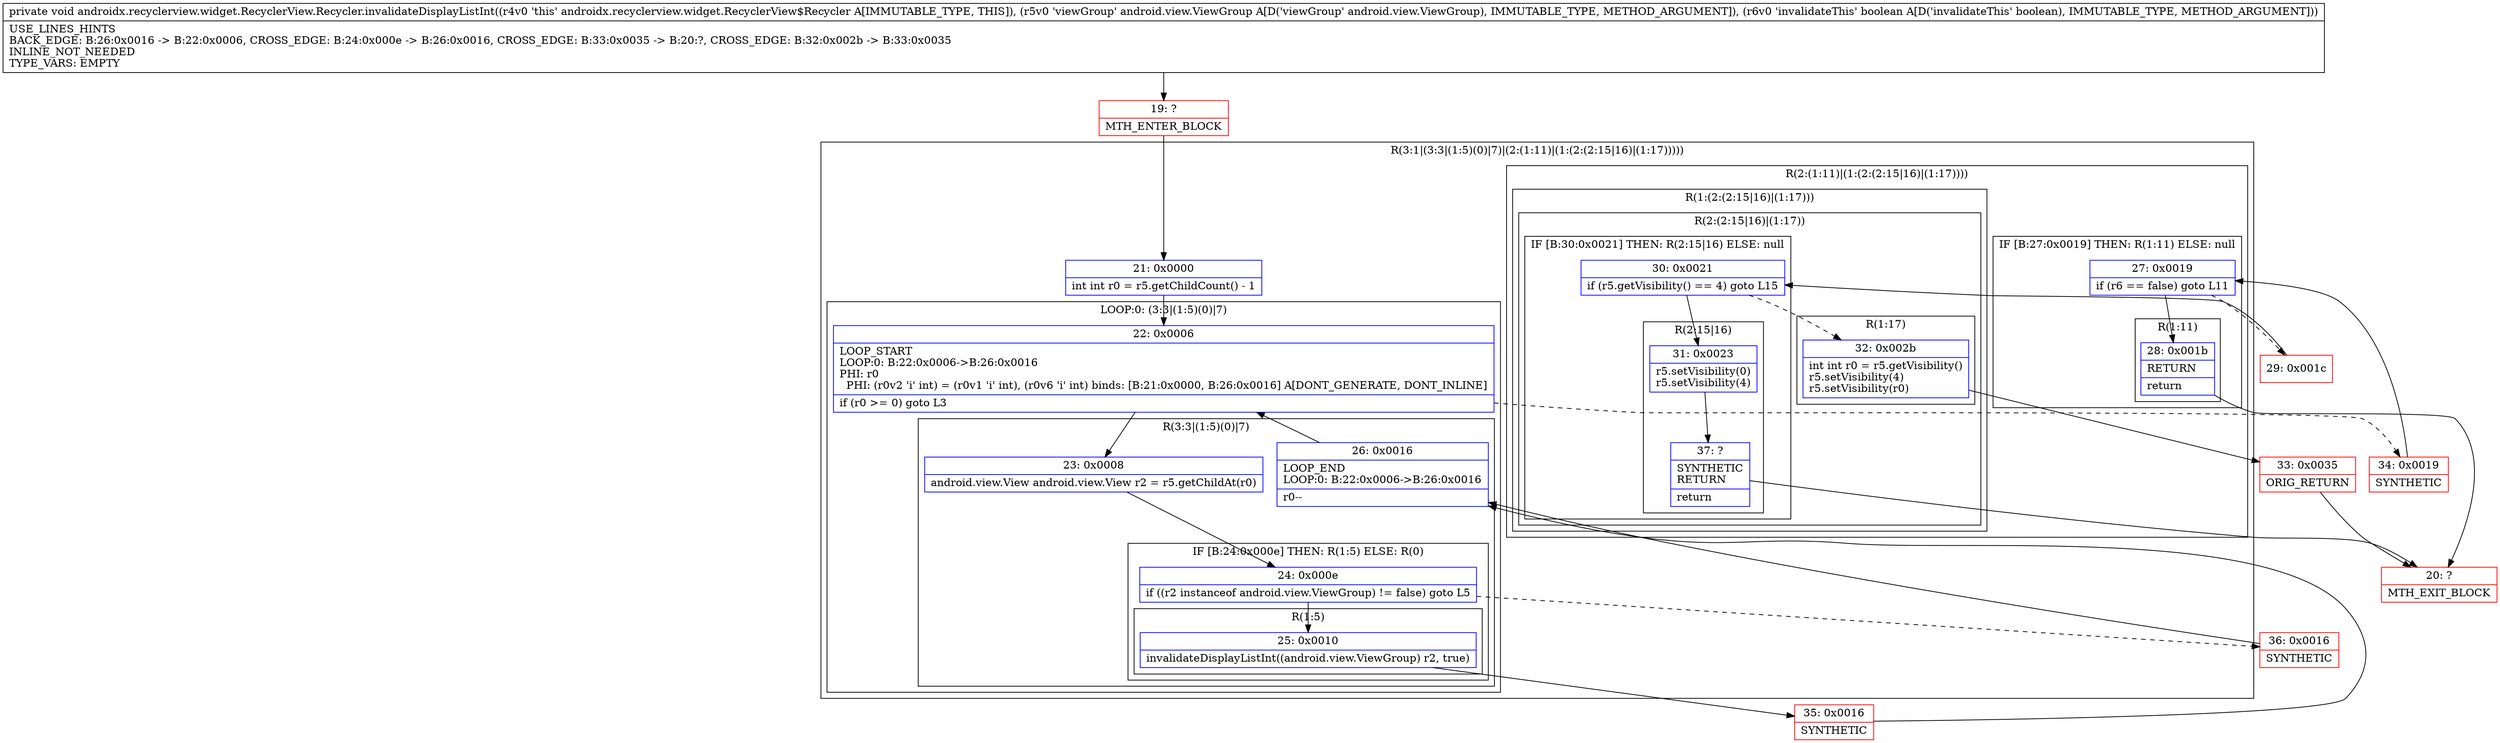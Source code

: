 digraph "CFG forandroidx.recyclerview.widget.RecyclerView.Recycler.invalidateDisplayListInt(Landroid\/view\/ViewGroup;Z)V" {
subgraph cluster_Region_1048674468 {
label = "R(3:1|(3:3|(1:5)(0)|7)|(2:(1:11)|(1:(2:(2:15|16)|(1:17)))))";
node [shape=record,color=blue];
Node_21 [shape=record,label="{21\:\ 0x0000|int int r0 = r5.getChildCount() \- 1\l}"];
subgraph cluster_LoopRegion_445949553 {
label = "LOOP:0: (3:3|(1:5)(0)|7)";
node [shape=record,color=blue];
Node_22 [shape=record,label="{22\:\ 0x0006|LOOP_START\lLOOP:0: B:22:0x0006\-\>B:26:0x0016\lPHI: r0 \l  PHI: (r0v2 'i' int) = (r0v1 'i' int), (r0v6 'i' int) binds: [B:21:0x0000, B:26:0x0016] A[DONT_GENERATE, DONT_INLINE]\l|if (r0 \>= 0) goto L3\l}"];
subgraph cluster_Region_1473427338 {
label = "R(3:3|(1:5)(0)|7)";
node [shape=record,color=blue];
Node_23 [shape=record,label="{23\:\ 0x0008|android.view.View android.view.View r2 = r5.getChildAt(r0)\l}"];
subgraph cluster_IfRegion_1726547754 {
label = "IF [B:24:0x000e] THEN: R(1:5) ELSE: R(0)";
node [shape=record,color=blue];
Node_24 [shape=record,label="{24\:\ 0x000e|if ((r2 instanceof android.view.ViewGroup) != false) goto L5\l}"];
subgraph cluster_Region_1508999848 {
label = "R(1:5)";
node [shape=record,color=blue];
Node_25 [shape=record,label="{25\:\ 0x0010|invalidateDisplayListInt((android.view.ViewGroup) r2, true)\l}"];
}
subgraph cluster_Region_1016193202 {
label = "R(0)";
node [shape=record,color=blue];
}
}
Node_26 [shape=record,label="{26\:\ 0x0016|LOOP_END\lLOOP:0: B:22:0x0006\-\>B:26:0x0016\l|r0\-\-\l}"];
}
}
subgraph cluster_Region_1340235167 {
label = "R(2:(1:11)|(1:(2:(2:15|16)|(1:17))))";
node [shape=record,color=blue];
subgraph cluster_IfRegion_477606417 {
label = "IF [B:27:0x0019] THEN: R(1:11) ELSE: null";
node [shape=record,color=blue];
Node_27 [shape=record,label="{27\:\ 0x0019|if (r6 == false) goto L11\l}"];
subgraph cluster_Region_1748746129 {
label = "R(1:11)";
node [shape=record,color=blue];
Node_28 [shape=record,label="{28\:\ 0x001b|RETURN\l|return\l}"];
}
}
subgraph cluster_Region_1528583764 {
label = "R(1:(2:(2:15|16)|(1:17)))";
node [shape=record,color=blue];
subgraph cluster_Region_105899533 {
label = "R(2:(2:15|16)|(1:17))";
node [shape=record,color=blue];
subgraph cluster_IfRegion_654912495 {
label = "IF [B:30:0x0021] THEN: R(2:15|16) ELSE: null";
node [shape=record,color=blue];
Node_30 [shape=record,label="{30\:\ 0x0021|if (r5.getVisibility() == 4) goto L15\l}"];
subgraph cluster_Region_310108072 {
label = "R(2:15|16)";
node [shape=record,color=blue];
Node_31 [shape=record,label="{31\:\ 0x0023|r5.setVisibility(0)\lr5.setVisibility(4)\l}"];
Node_37 [shape=record,label="{37\:\ ?|SYNTHETIC\lRETURN\l|return\l}"];
}
}
subgraph cluster_Region_1423915445 {
label = "R(1:17)";
node [shape=record,color=blue];
Node_32 [shape=record,label="{32\:\ 0x002b|int int r0 = r5.getVisibility()\lr5.setVisibility(4)\lr5.setVisibility(r0)\l}"];
}
}
}
}
}
Node_19 [shape=record,color=red,label="{19\:\ ?|MTH_ENTER_BLOCK\l}"];
Node_35 [shape=record,color=red,label="{35\:\ 0x0016|SYNTHETIC\l}"];
Node_36 [shape=record,color=red,label="{36\:\ 0x0016|SYNTHETIC\l}"];
Node_34 [shape=record,color=red,label="{34\:\ 0x0019|SYNTHETIC\l}"];
Node_20 [shape=record,color=red,label="{20\:\ ?|MTH_EXIT_BLOCK\l}"];
Node_29 [shape=record,color=red,label="{29\:\ 0x001c}"];
Node_33 [shape=record,color=red,label="{33\:\ 0x0035|ORIG_RETURN\l}"];
MethodNode[shape=record,label="{private void androidx.recyclerview.widget.RecyclerView.Recycler.invalidateDisplayListInt((r4v0 'this' androidx.recyclerview.widget.RecyclerView$Recycler A[IMMUTABLE_TYPE, THIS]), (r5v0 'viewGroup' android.view.ViewGroup A[D('viewGroup' android.view.ViewGroup), IMMUTABLE_TYPE, METHOD_ARGUMENT]), (r6v0 'invalidateThis' boolean A[D('invalidateThis' boolean), IMMUTABLE_TYPE, METHOD_ARGUMENT]))  | USE_LINES_HINTS\lBACK_EDGE: B:26:0x0016 \-\> B:22:0x0006, CROSS_EDGE: B:24:0x000e \-\> B:26:0x0016, CROSS_EDGE: B:33:0x0035 \-\> B:20:?, CROSS_EDGE: B:32:0x002b \-\> B:33:0x0035\lINLINE_NOT_NEEDED\lTYPE_VARS: EMPTY\l}"];
MethodNode -> Node_19;Node_21 -> Node_22;
Node_22 -> Node_23;
Node_22 -> Node_34[style=dashed];
Node_23 -> Node_24;
Node_24 -> Node_25;
Node_24 -> Node_36[style=dashed];
Node_25 -> Node_35;
Node_26 -> Node_22;
Node_27 -> Node_28;
Node_27 -> Node_29[style=dashed];
Node_28 -> Node_20;
Node_30 -> Node_31;
Node_30 -> Node_32[style=dashed];
Node_31 -> Node_37;
Node_37 -> Node_20;
Node_32 -> Node_33;
Node_19 -> Node_21;
Node_35 -> Node_26;
Node_36 -> Node_26;
Node_34 -> Node_27;
Node_29 -> Node_30;
Node_33 -> Node_20;
}

